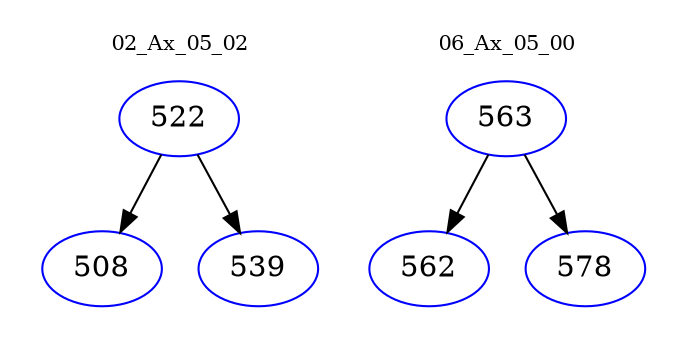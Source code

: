 digraph{
subgraph cluster_0 {
color = white
label = "02_Ax_05_02";
fontsize=10;
T0_522 [label="522", color="blue"]
T0_522 -> T0_508 [color="black"]
T0_508 [label="508", color="blue"]
T0_522 -> T0_539 [color="black"]
T0_539 [label="539", color="blue"]
}
subgraph cluster_1 {
color = white
label = "06_Ax_05_00";
fontsize=10;
T1_563 [label="563", color="blue"]
T1_563 -> T1_562 [color="black"]
T1_562 [label="562", color="blue"]
T1_563 -> T1_578 [color="black"]
T1_578 [label="578", color="blue"]
}
}

